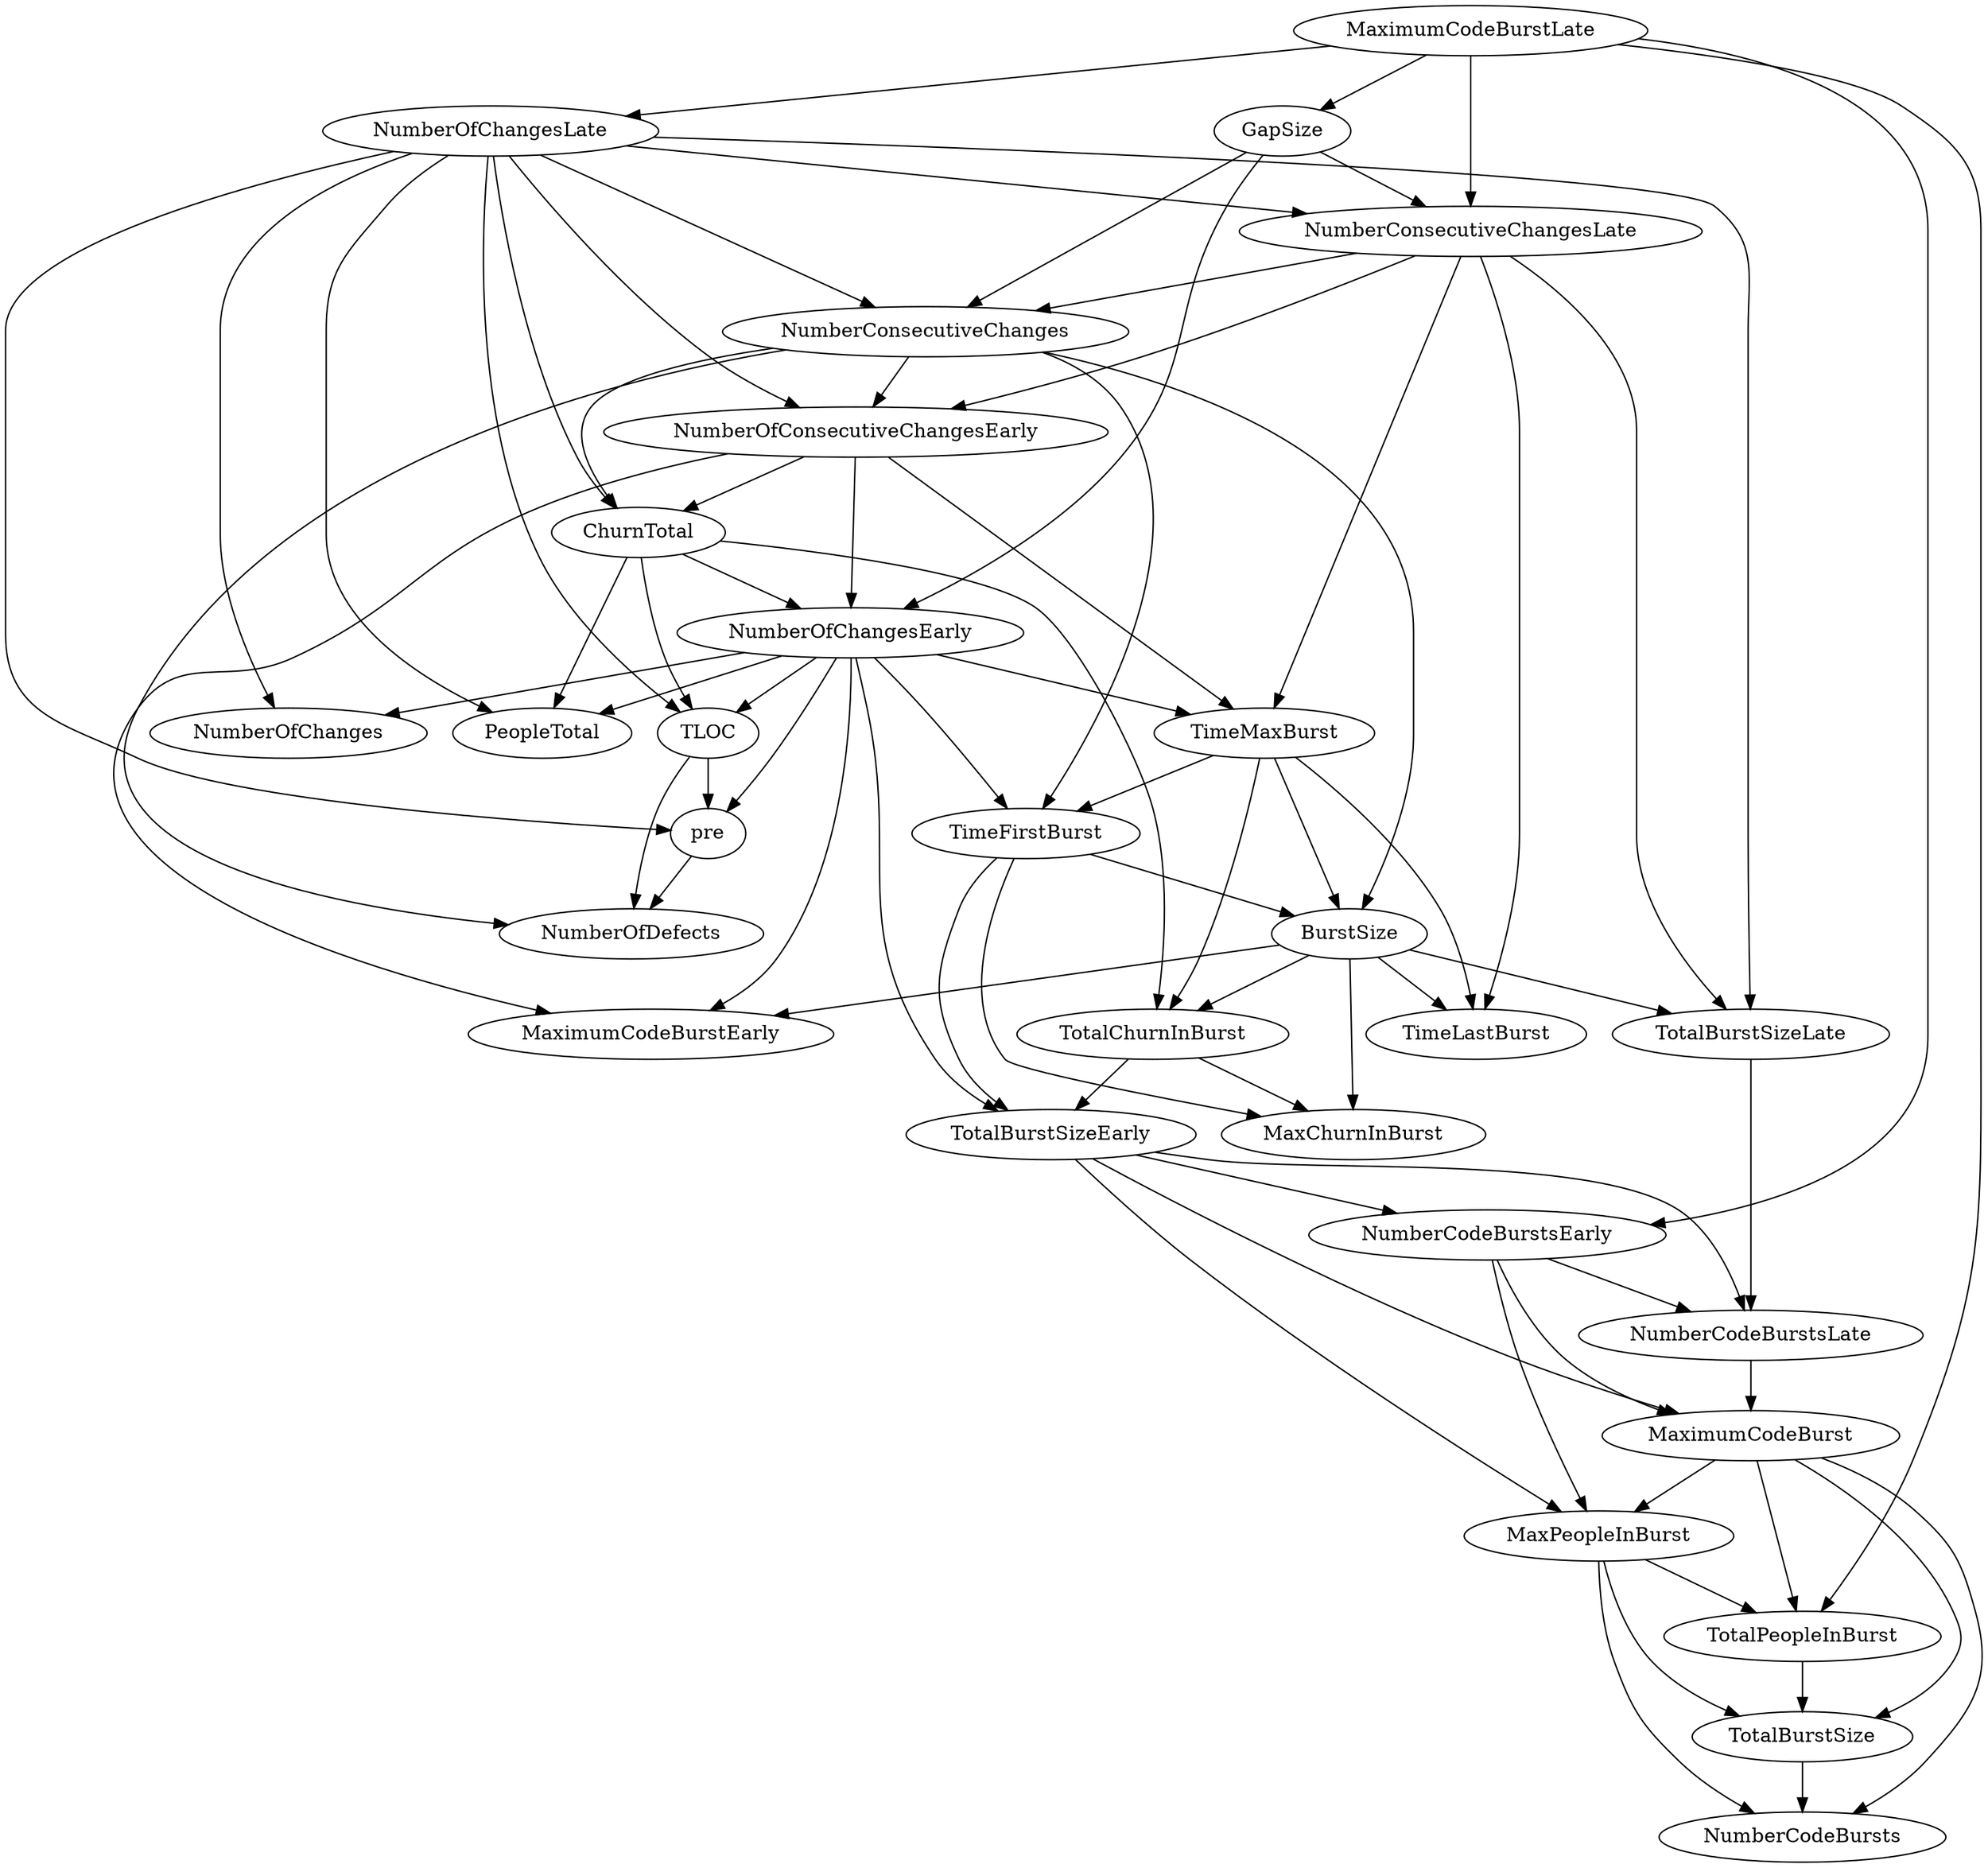 digraph {
   TotalPeopleInBurst;
   MaximumCodeBurstLate;
   NumberOfChanges;
   MaxPeopleInBurst;
   TotalBurstSizeLate;
   NumberCodeBurstsLate;
   NumberOfChangesLate;
   NumberOfChangesEarly;
   MaxChurnInBurst;
   MaximumCodeBurstEarly;
   NumberCodeBurstsEarly;
   TimeFirstBurst;
   TotalChurnInBurst;
   ChurnTotal;
   MaximumCodeBurst;
   NumberOfConsecutiveChangesEarly;
   NumberConsecutiveChangesLate;
   TotalBurstSizeEarly;
   TotalBurstSize;
   TimeMaxBurst;
   NumberConsecutiveChanges;
   TimeLastBurst;
   NumberCodeBursts;
   PeopleTotal;
   pre;
   NumberOfDefects;
   TLOC;
   GapSize;
   BurstSize;
   TotalPeopleInBurst -> TotalBurstSize;
   MaximumCodeBurstLate -> TotalPeopleInBurst;
   MaximumCodeBurstLate -> NumberOfChangesLate;
   MaximumCodeBurstLate -> NumberCodeBurstsEarly;
   MaximumCodeBurstLate -> NumberConsecutiveChangesLate;
   MaximumCodeBurstLate -> GapSize;
   MaxPeopleInBurst -> TotalPeopleInBurst;
   MaxPeopleInBurst -> TotalBurstSize;
   MaxPeopleInBurst -> NumberCodeBursts;
   TotalBurstSizeLate -> NumberCodeBurstsLate;
   NumberCodeBurstsLate -> MaximumCodeBurst;
   NumberOfChangesLate -> NumberOfChanges;
   NumberOfChangesLate -> TotalBurstSizeLate;
   NumberOfChangesLate -> ChurnTotal;
   NumberOfChangesLate -> NumberOfConsecutiveChangesEarly;
   NumberOfChangesLate -> NumberConsecutiveChangesLate;
   NumberOfChangesLate -> NumberConsecutiveChanges;
   NumberOfChangesLate -> PeopleTotal;
   NumberOfChangesLate -> pre;
   NumberOfChangesLate -> TLOC;
   NumberOfChangesEarly -> NumberOfChanges;
   NumberOfChangesEarly -> MaximumCodeBurstEarly;
   NumberOfChangesEarly -> TimeFirstBurst;
   NumberOfChangesEarly -> TotalBurstSizeEarly;
   NumberOfChangesEarly -> TimeMaxBurst;
   NumberOfChangesEarly -> PeopleTotal;
   NumberOfChangesEarly -> pre;
   NumberOfChangesEarly -> TLOC;
   NumberCodeBurstsEarly -> MaxPeopleInBurst;
   NumberCodeBurstsEarly -> NumberCodeBurstsLate;
   NumberCodeBurstsEarly -> MaximumCodeBurst;
   TimeFirstBurst -> MaxChurnInBurst;
   TimeFirstBurst -> TotalBurstSizeEarly;
   TimeFirstBurst -> BurstSize;
   TotalChurnInBurst -> MaxChurnInBurst;
   TotalChurnInBurst -> TotalBurstSizeEarly;
   ChurnTotal -> NumberOfChangesEarly;
   ChurnTotal -> TotalChurnInBurst;
   ChurnTotal -> PeopleTotal;
   ChurnTotal -> TLOC;
   MaximumCodeBurst -> TotalPeopleInBurst;
   MaximumCodeBurst -> MaxPeopleInBurst;
   MaximumCodeBurst -> TotalBurstSize;
   MaximumCodeBurst -> NumberCodeBursts;
   NumberOfConsecutiveChangesEarly -> NumberOfChangesEarly;
   NumberOfConsecutiveChangesEarly -> MaximumCodeBurstEarly;
   NumberOfConsecutiveChangesEarly -> ChurnTotal;
   NumberOfConsecutiveChangesEarly -> TimeMaxBurst;
   NumberConsecutiveChangesLate -> TotalBurstSizeLate;
   NumberConsecutiveChangesLate -> NumberOfConsecutiveChangesEarly;
   NumberConsecutiveChangesLate -> TimeMaxBurst;
   NumberConsecutiveChangesLate -> NumberConsecutiveChanges;
   NumberConsecutiveChangesLate -> TimeLastBurst;
   TotalBurstSizeEarly -> MaxPeopleInBurst;
   TotalBurstSizeEarly -> NumberCodeBurstsLate;
   TotalBurstSizeEarly -> NumberCodeBurstsEarly;
   TotalBurstSizeEarly -> MaximumCodeBurst;
   TotalBurstSize -> NumberCodeBursts;
   TimeMaxBurst -> TimeFirstBurst;
   TimeMaxBurst -> TotalChurnInBurst;
   TimeMaxBurst -> TimeLastBurst;
   TimeMaxBurst -> BurstSize;
   NumberConsecutiveChanges -> TimeFirstBurst;
   NumberConsecutiveChanges -> ChurnTotal;
   NumberConsecutiveChanges -> NumberOfConsecutiveChangesEarly;
   NumberConsecutiveChanges -> NumberOfDefects;
   NumberConsecutiveChanges -> BurstSize;
   pre -> NumberOfDefects;
   TLOC -> pre;
   TLOC -> NumberOfDefects;
   GapSize -> NumberOfChangesEarly;
   GapSize -> NumberConsecutiveChangesLate;
   GapSize -> NumberConsecutiveChanges;
   BurstSize -> TotalBurstSizeLate;
   BurstSize -> MaxChurnInBurst;
   BurstSize -> MaximumCodeBurstEarly;
   BurstSize -> TotalChurnInBurst;
   BurstSize -> TimeLastBurst;
}
